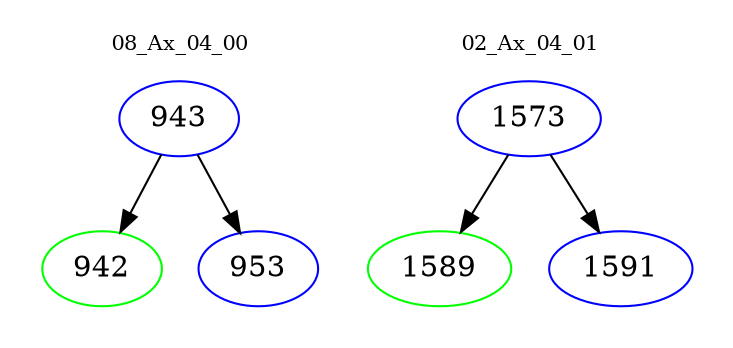 digraph{
subgraph cluster_0 {
color = white
label = "08_Ax_04_00";
fontsize=10;
T0_943 [label="943", color="blue"]
T0_943 -> T0_942 [color="black"]
T0_942 [label="942", color="green"]
T0_943 -> T0_953 [color="black"]
T0_953 [label="953", color="blue"]
}
subgraph cluster_1 {
color = white
label = "02_Ax_04_01";
fontsize=10;
T1_1573 [label="1573", color="blue"]
T1_1573 -> T1_1589 [color="black"]
T1_1589 [label="1589", color="green"]
T1_1573 -> T1_1591 [color="black"]
T1_1591 [label="1591", color="blue"]
}
}
